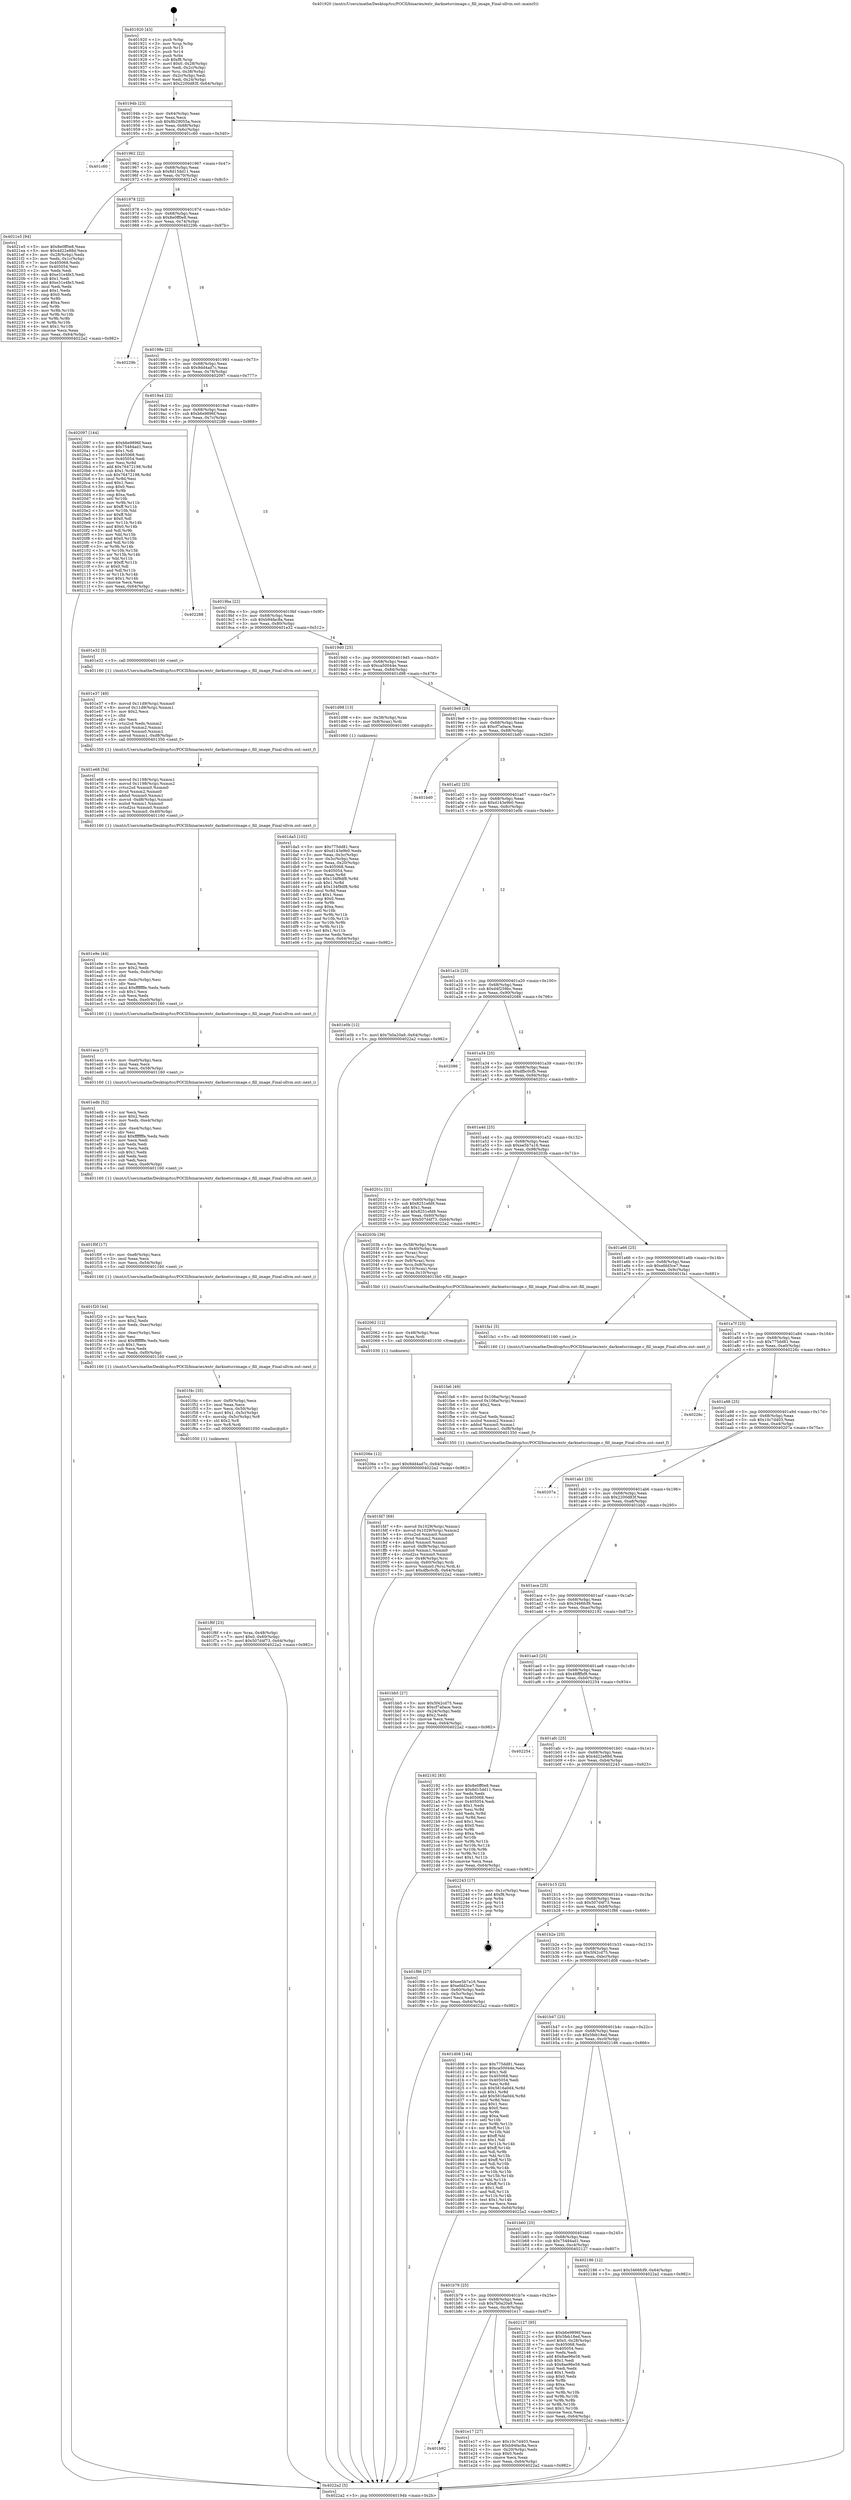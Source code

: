 digraph "0x401920" {
  label = "0x401920 (/mnt/c/Users/mathe/Desktop/tcc/POCII/binaries/extr_darknetsrcimage.c_fill_image_Final-ollvm.out::main(0))"
  labelloc = "t"
  node[shape=record]

  Entry [label="",width=0.3,height=0.3,shape=circle,fillcolor=black,style=filled]
  "0x40194b" [label="{
     0x40194b [23]\l
     | [instrs]\l
     &nbsp;&nbsp;0x40194b \<+3\>: mov -0x64(%rbp),%eax\l
     &nbsp;&nbsp;0x40194e \<+2\>: mov %eax,%ecx\l
     &nbsp;&nbsp;0x401950 \<+6\>: sub $0x8b29055a,%ecx\l
     &nbsp;&nbsp;0x401956 \<+3\>: mov %eax,-0x68(%rbp)\l
     &nbsp;&nbsp;0x401959 \<+3\>: mov %ecx,-0x6c(%rbp)\l
     &nbsp;&nbsp;0x40195c \<+6\>: je 0000000000401c60 \<main+0x340\>\l
  }"]
  "0x401c60" [label="{
     0x401c60\l
  }", style=dashed]
  "0x401962" [label="{
     0x401962 [22]\l
     | [instrs]\l
     &nbsp;&nbsp;0x401962 \<+5\>: jmp 0000000000401967 \<main+0x47\>\l
     &nbsp;&nbsp;0x401967 \<+3\>: mov -0x68(%rbp),%eax\l
     &nbsp;&nbsp;0x40196a \<+5\>: sub $0x8d15dd11,%eax\l
     &nbsp;&nbsp;0x40196f \<+3\>: mov %eax,-0x70(%rbp)\l
     &nbsp;&nbsp;0x401972 \<+6\>: je 00000000004021e5 \<main+0x8c5\>\l
  }"]
  Exit [label="",width=0.3,height=0.3,shape=circle,fillcolor=black,style=filled,peripheries=2]
  "0x4021e5" [label="{
     0x4021e5 [94]\l
     | [instrs]\l
     &nbsp;&nbsp;0x4021e5 \<+5\>: mov $0x8e0ff0e8,%eax\l
     &nbsp;&nbsp;0x4021ea \<+5\>: mov $0x4d22e88d,%ecx\l
     &nbsp;&nbsp;0x4021ef \<+3\>: mov -0x28(%rbp),%edx\l
     &nbsp;&nbsp;0x4021f2 \<+3\>: mov %edx,-0x1c(%rbp)\l
     &nbsp;&nbsp;0x4021f5 \<+7\>: mov 0x405068,%edx\l
     &nbsp;&nbsp;0x4021fc \<+7\>: mov 0x405054,%esi\l
     &nbsp;&nbsp;0x402203 \<+2\>: mov %edx,%edi\l
     &nbsp;&nbsp;0x402205 \<+6\>: sub $0xe31e4fe3,%edi\l
     &nbsp;&nbsp;0x40220b \<+3\>: sub $0x1,%edi\l
     &nbsp;&nbsp;0x40220e \<+6\>: add $0xe31e4fe3,%edi\l
     &nbsp;&nbsp;0x402214 \<+3\>: imul %edi,%edx\l
     &nbsp;&nbsp;0x402217 \<+3\>: and $0x1,%edx\l
     &nbsp;&nbsp;0x40221a \<+3\>: cmp $0x0,%edx\l
     &nbsp;&nbsp;0x40221d \<+4\>: sete %r8b\l
     &nbsp;&nbsp;0x402221 \<+3\>: cmp $0xa,%esi\l
     &nbsp;&nbsp;0x402224 \<+4\>: setl %r9b\l
     &nbsp;&nbsp;0x402228 \<+3\>: mov %r8b,%r10b\l
     &nbsp;&nbsp;0x40222b \<+3\>: and %r9b,%r10b\l
     &nbsp;&nbsp;0x40222e \<+3\>: xor %r9b,%r8b\l
     &nbsp;&nbsp;0x402231 \<+3\>: or %r8b,%r10b\l
     &nbsp;&nbsp;0x402234 \<+4\>: test $0x1,%r10b\l
     &nbsp;&nbsp;0x402238 \<+3\>: cmovne %ecx,%eax\l
     &nbsp;&nbsp;0x40223b \<+3\>: mov %eax,-0x64(%rbp)\l
     &nbsp;&nbsp;0x40223e \<+5\>: jmp 00000000004022a2 \<main+0x982\>\l
  }"]
  "0x401978" [label="{
     0x401978 [22]\l
     | [instrs]\l
     &nbsp;&nbsp;0x401978 \<+5\>: jmp 000000000040197d \<main+0x5d\>\l
     &nbsp;&nbsp;0x40197d \<+3\>: mov -0x68(%rbp),%eax\l
     &nbsp;&nbsp;0x401980 \<+5\>: sub $0x8e0ff0e8,%eax\l
     &nbsp;&nbsp;0x401985 \<+3\>: mov %eax,-0x74(%rbp)\l
     &nbsp;&nbsp;0x401988 \<+6\>: je 000000000040229b \<main+0x97b\>\l
  }"]
  "0x40206e" [label="{
     0x40206e [12]\l
     | [instrs]\l
     &nbsp;&nbsp;0x40206e \<+7\>: movl $0x9dd4ad7c,-0x64(%rbp)\l
     &nbsp;&nbsp;0x402075 \<+5\>: jmp 00000000004022a2 \<main+0x982\>\l
  }"]
  "0x40229b" [label="{
     0x40229b\l
  }", style=dashed]
  "0x40198e" [label="{
     0x40198e [22]\l
     | [instrs]\l
     &nbsp;&nbsp;0x40198e \<+5\>: jmp 0000000000401993 \<main+0x73\>\l
     &nbsp;&nbsp;0x401993 \<+3\>: mov -0x68(%rbp),%eax\l
     &nbsp;&nbsp;0x401996 \<+5\>: sub $0x9dd4ad7c,%eax\l
     &nbsp;&nbsp;0x40199b \<+3\>: mov %eax,-0x78(%rbp)\l
     &nbsp;&nbsp;0x40199e \<+6\>: je 0000000000402097 \<main+0x777\>\l
  }"]
  "0x402062" [label="{
     0x402062 [12]\l
     | [instrs]\l
     &nbsp;&nbsp;0x402062 \<+4\>: mov -0x48(%rbp),%rax\l
     &nbsp;&nbsp;0x402066 \<+3\>: mov %rax,%rdi\l
     &nbsp;&nbsp;0x402069 \<+5\>: call 0000000000401030 \<free@plt\>\l
     | [calls]\l
     &nbsp;&nbsp;0x401030 \{1\} (unknown)\l
  }"]
  "0x402097" [label="{
     0x402097 [144]\l
     | [instrs]\l
     &nbsp;&nbsp;0x402097 \<+5\>: mov $0xb6e9896f,%eax\l
     &nbsp;&nbsp;0x40209c \<+5\>: mov $0x75484ad1,%ecx\l
     &nbsp;&nbsp;0x4020a1 \<+2\>: mov $0x1,%dl\l
     &nbsp;&nbsp;0x4020a3 \<+7\>: mov 0x405068,%esi\l
     &nbsp;&nbsp;0x4020aa \<+7\>: mov 0x405054,%edi\l
     &nbsp;&nbsp;0x4020b1 \<+3\>: mov %esi,%r8d\l
     &nbsp;&nbsp;0x4020b4 \<+7\>: add $0x76472198,%r8d\l
     &nbsp;&nbsp;0x4020bb \<+4\>: sub $0x1,%r8d\l
     &nbsp;&nbsp;0x4020bf \<+7\>: sub $0x76472198,%r8d\l
     &nbsp;&nbsp;0x4020c6 \<+4\>: imul %r8d,%esi\l
     &nbsp;&nbsp;0x4020ca \<+3\>: and $0x1,%esi\l
     &nbsp;&nbsp;0x4020cd \<+3\>: cmp $0x0,%esi\l
     &nbsp;&nbsp;0x4020d0 \<+4\>: sete %r9b\l
     &nbsp;&nbsp;0x4020d4 \<+3\>: cmp $0xa,%edi\l
     &nbsp;&nbsp;0x4020d7 \<+4\>: setl %r10b\l
     &nbsp;&nbsp;0x4020db \<+3\>: mov %r9b,%r11b\l
     &nbsp;&nbsp;0x4020de \<+4\>: xor $0xff,%r11b\l
     &nbsp;&nbsp;0x4020e2 \<+3\>: mov %r10b,%bl\l
     &nbsp;&nbsp;0x4020e5 \<+3\>: xor $0xff,%bl\l
     &nbsp;&nbsp;0x4020e8 \<+3\>: xor $0x0,%dl\l
     &nbsp;&nbsp;0x4020eb \<+3\>: mov %r11b,%r14b\l
     &nbsp;&nbsp;0x4020ee \<+4\>: and $0x0,%r14b\l
     &nbsp;&nbsp;0x4020f2 \<+3\>: and %dl,%r9b\l
     &nbsp;&nbsp;0x4020f5 \<+3\>: mov %bl,%r15b\l
     &nbsp;&nbsp;0x4020f8 \<+4\>: and $0x0,%r15b\l
     &nbsp;&nbsp;0x4020fc \<+3\>: and %dl,%r10b\l
     &nbsp;&nbsp;0x4020ff \<+3\>: or %r9b,%r14b\l
     &nbsp;&nbsp;0x402102 \<+3\>: or %r10b,%r15b\l
     &nbsp;&nbsp;0x402105 \<+3\>: xor %r15b,%r14b\l
     &nbsp;&nbsp;0x402108 \<+3\>: or %bl,%r11b\l
     &nbsp;&nbsp;0x40210b \<+4\>: xor $0xff,%r11b\l
     &nbsp;&nbsp;0x40210f \<+3\>: or $0x0,%dl\l
     &nbsp;&nbsp;0x402112 \<+3\>: and %dl,%r11b\l
     &nbsp;&nbsp;0x402115 \<+3\>: or %r11b,%r14b\l
     &nbsp;&nbsp;0x402118 \<+4\>: test $0x1,%r14b\l
     &nbsp;&nbsp;0x40211c \<+3\>: cmovne %ecx,%eax\l
     &nbsp;&nbsp;0x40211f \<+3\>: mov %eax,-0x64(%rbp)\l
     &nbsp;&nbsp;0x402122 \<+5\>: jmp 00000000004022a2 \<main+0x982\>\l
  }"]
  "0x4019a4" [label="{
     0x4019a4 [22]\l
     | [instrs]\l
     &nbsp;&nbsp;0x4019a4 \<+5\>: jmp 00000000004019a9 \<main+0x89\>\l
     &nbsp;&nbsp;0x4019a9 \<+3\>: mov -0x68(%rbp),%eax\l
     &nbsp;&nbsp;0x4019ac \<+5\>: sub $0xb6e9896f,%eax\l
     &nbsp;&nbsp;0x4019b1 \<+3\>: mov %eax,-0x7c(%rbp)\l
     &nbsp;&nbsp;0x4019b4 \<+6\>: je 0000000000402288 \<main+0x968\>\l
  }"]
  "0x401fd7" [label="{
     0x401fd7 [69]\l
     | [instrs]\l
     &nbsp;&nbsp;0x401fd7 \<+8\>: movsd 0x1029(%rip),%xmm1\l
     &nbsp;&nbsp;0x401fdf \<+8\>: movsd 0x1029(%rip),%xmm2\l
     &nbsp;&nbsp;0x401fe7 \<+4\>: cvtss2sd %xmm0,%xmm0\l
     &nbsp;&nbsp;0x401feb \<+4\>: divsd %xmm2,%xmm0\l
     &nbsp;&nbsp;0x401fef \<+4\>: addsd %xmm0,%xmm1\l
     &nbsp;&nbsp;0x401ff3 \<+8\>: movsd -0xf8(%rbp),%xmm0\l
     &nbsp;&nbsp;0x401ffb \<+4\>: mulsd %xmm1,%xmm0\l
     &nbsp;&nbsp;0x401fff \<+4\>: cvtsd2ss %xmm0,%xmm0\l
     &nbsp;&nbsp;0x402003 \<+4\>: mov -0x48(%rbp),%rsi\l
     &nbsp;&nbsp;0x402007 \<+4\>: movslq -0x60(%rbp),%rdi\l
     &nbsp;&nbsp;0x40200b \<+5\>: movss %xmm0,(%rsi,%rdi,4)\l
     &nbsp;&nbsp;0x402010 \<+7\>: movl $0xdfbc0cfb,-0x64(%rbp)\l
     &nbsp;&nbsp;0x402017 \<+5\>: jmp 00000000004022a2 \<main+0x982\>\l
  }"]
  "0x402288" [label="{
     0x402288\l
  }", style=dashed]
  "0x4019ba" [label="{
     0x4019ba [22]\l
     | [instrs]\l
     &nbsp;&nbsp;0x4019ba \<+5\>: jmp 00000000004019bf \<main+0x9f\>\l
     &nbsp;&nbsp;0x4019bf \<+3\>: mov -0x68(%rbp),%eax\l
     &nbsp;&nbsp;0x4019c2 \<+5\>: sub $0xb94fac8a,%eax\l
     &nbsp;&nbsp;0x4019c7 \<+3\>: mov %eax,-0x80(%rbp)\l
     &nbsp;&nbsp;0x4019ca \<+6\>: je 0000000000401e32 \<main+0x512\>\l
  }"]
  "0x401fa6" [label="{
     0x401fa6 [49]\l
     | [instrs]\l
     &nbsp;&nbsp;0x401fa6 \<+8\>: movsd 0x106a(%rip),%xmm0\l
     &nbsp;&nbsp;0x401fae \<+8\>: movsd 0x106a(%rip),%xmm1\l
     &nbsp;&nbsp;0x401fb6 \<+5\>: mov $0x2,%ecx\l
     &nbsp;&nbsp;0x401fbb \<+1\>: cltd\l
     &nbsp;&nbsp;0x401fbc \<+2\>: idiv %ecx\l
     &nbsp;&nbsp;0x401fbe \<+4\>: cvtsi2sd %edx,%xmm2\l
     &nbsp;&nbsp;0x401fc2 \<+4\>: mulsd %xmm2,%xmm1\l
     &nbsp;&nbsp;0x401fc6 \<+4\>: addsd %xmm0,%xmm1\l
     &nbsp;&nbsp;0x401fca \<+8\>: movsd %xmm1,-0xf8(%rbp)\l
     &nbsp;&nbsp;0x401fd2 \<+5\>: call 0000000000401350 \<next_f\>\l
     | [calls]\l
     &nbsp;&nbsp;0x401350 \{1\} (/mnt/c/Users/mathe/Desktop/tcc/POCII/binaries/extr_darknetsrcimage.c_fill_image_Final-ollvm.out::next_f)\l
  }"]
  "0x401e32" [label="{
     0x401e32 [5]\l
     | [instrs]\l
     &nbsp;&nbsp;0x401e32 \<+5\>: call 0000000000401160 \<next_i\>\l
     | [calls]\l
     &nbsp;&nbsp;0x401160 \{1\} (/mnt/c/Users/mathe/Desktop/tcc/POCII/binaries/extr_darknetsrcimage.c_fill_image_Final-ollvm.out::next_i)\l
  }"]
  "0x4019d0" [label="{
     0x4019d0 [25]\l
     | [instrs]\l
     &nbsp;&nbsp;0x4019d0 \<+5\>: jmp 00000000004019d5 \<main+0xb5\>\l
     &nbsp;&nbsp;0x4019d5 \<+3\>: mov -0x68(%rbp),%eax\l
     &nbsp;&nbsp;0x4019d8 \<+5\>: sub $0xca50044e,%eax\l
     &nbsp;&nbsp;0x4019dd \<+6\>: mov %eax,-0x84(%rbp)\l
     &nbsp;&nbsp;0x4019e3 \<+6\>: je 0000000000401d98 \<main+0x478\>\l
  }"]
  "0x401f6f" [label="{
     0x401f6f [23]\l
     | [instrs]\l
     &nbsp;&nbsp;0x401f6f \<+4\>: mov %rax,-0x48(%rbp)\l
     &nbsp;&nbsp;0x401f73 \<+7\>: movl $0x0,-0x60(%rbp)\l
     &nbsp;&nbsp;0x401f7a \<+7\>: movl $0x507d4f73,-0x64(%rbp)\l
     &nbsp;&nbsp;0x401f81 \<+5\>: jmp 00000000004022a2 \<main+0x982\>\l
  }"]
  "0x401d98" [label="{
     0x401d98 [13]\l
     | [instrs]\l
     &nbsp;&nbsp;0x401d98 \<+4\>: mov -0x38(%rbp),%rax\l
     &nbsp;&nbsp;0x401d9c \<+4\>: mov 0x8(%rax),%rdi\l
     &nbsp;&nbsp;0x401da0 \<+5\>: call 0000000000401060 \<atoi@plt\>\l
     | [calls]\l
     &nbsp;&nbsp;0x401060 \{1\} (unknown)\l
  }"]
  "0x4019e9" [label="{
     0x4019e9 [25]\l
     | [instrs]\l
     &nbsp;&nbsp;0x4019e9 \<+5\>: jmp 00000000004019ee \<main+0xce\>\l
     &nbsp;&nbsp;0x4019ee \<+3\>: mov -0x68(%rbp),%eax\l
     &nbsp;&nbsp;0x4019f1 \<+5\>: sub $0xcf7a0ace,%eax\l
     &nbsp;&nbsp;0x4019f6 \<+6\>: mov %eax,-0x88(%rbp)\l
     &nbsp;&nbsp;0x4019fc \<+6\>: je 0000000000401bd0 \<main+0x2b0\>\l
  }"]
  "0x401f4c" [label="{
     0x401f4c [35]\l
     | [instrs]\l
     &nbsp;&nbsp;0x401f4c \<+6\>: mov -0xf0(%rbp),%ecx\l
     &nbsp;&nbsp;0x401f52 \<+3\>: imul %eax,%ecx\l
     &nbsp;&nbsp;0x401f55 \<+3\>: mov %ecx,-0x50(%rbp)\l
     &nbsp;&nbsp;0x401f58 \<+7\>: movl $0x1,-0x5c(%rbp)\l
     &nbsp;&nbsp;0x401f5f \<+4\>: movslq -0x5c(%rbp),%r8\l
     &nbsp;&nbsp;0x401f63 \<+4\>: shl $0x2,%r8\l
     &nbsp;&nbsp;0x401f67 \<+3\>: mov %r8,%rdi\l
     &nbsp;&nbsp;0x401f6a \<+5\>: call 0000000000401050 \<malloc@plt\>\l
     | [calls]\l
     &nbsp;&nbsp;0x401050 \{1\} (unknown)\l
  }"]
  "0x401bd0" [label="{
     0x401bd0\l
  }", style=dashed]
  "0x401a02" [label="{
     0x401a02 [25]\l
     | [instrs]\l
     &nbsp;&nbsp;0x401a02 \<+5\>: jmp 0000000000401a07 \<main+0xe7\>\l
     &nbsp;&nbsp;0x401a07 \<+3\>: mov -0x68(%rbp),%eax\l
     &nbsp;&nbsp;0x401a0a \<+5\>: sub $0xd143e9b0,%eax\l
     &nbsp;&nbsp;0x401a0f \<+6\>: mov %eax,-0x8c(%rbp)\l
     &nbsp;&nbsp;0x401a15 \<+6\>: je 0000000000401e0b \<main+0x4eb\>\l
  }"]
  "0x401f20" [label="{
     0x401f20 [44]\l
     | [instrs]\l
     &nbsp;&nbsp;0x401f20 \<+2\>: xor %ecx,%ecx\l
     &nbsp;&nbsp;0x401f22 \<+5\>: mov $0x2,%edx\l
     &nbsp;&nbsp;0x401f27 \<+6\>: mov %edx,-0xec(%rbp)\l
     &nbsp;&nbsp;0x401f2d \<+1\>: cltd\l
     &nbsp;&nbsp;0x401f2e \<+6\>: mov -0xec(%rbp),%esi\l
     &nbsp;&nbsp;0x401f34 \<+2\>: idiv %esi\l
     &nbsp;&nbsp;0x401f36 \<+6\>: imul $0xfffffffe,%edx,%edx\l
     &nbsp;&nbsp;0x401f3c \<+3\>: sub $0x1,%ecx\l
     &nbsp;&nbsp;0x401f3f \<+2\>: sub %ecx,%edx\l
     &nbsp;&nbsp;0x401f41 \<+6\>: mov %edx,-0xf0(%rbp)\l
     &nbsp;&nbsp;0x401f47 \<+5\>: call 0000000000401160 \<next_i\>\l
     | [calls]\l
     &nbsp;&nbsp;0x401160 \{1\} (/mnt/c/Users/mathe/Desktop/tcc/POCII/binaries/extr_darknetsrcimage.c_fill_image_Final-ollvm.out::next_i)\l
  }"]
  "0x401e0b" [label="{
     0x401e0b [12]\l
     | [instrs]\l
     &nbsp;&nbsp;0x401e0b \<+7\>: movl $0x7b0a20a9,-0x64(%rbp)\l
     &nbsp;&nbsp;0x401e12 \<+5\>: jmp 00000000004022a2 \<main+0x982\>\l
  }"]
  "0x401a1b" [label="{
     0x401a1b [25]\l
     | [instrs]\l
     &nbsp;&nbsp;0x401a1b \<+5\>: jmp 0000000000401a20 \<main+0x100\>\l
     &nbsp;&nbsp;0x401a20 \<+3\>: mov -0x68(%rbp),%eax\l
     &nbsp;&nbsp;0x401a23 \<+5\>: sub $0xd4f259bc,%eax\l
     &nbsp;&nbsp;0x401a28 \<+6\>: mov %eax,-0x90(%rbp)\l
     &nbsp;&nbsp;0x401a2e \<+6\>: je 0000000000402086 \<main+0x766\>\l
  }"]
  "0x401f0f" [label="{
     0x401f0f [17]\l
     | [instrs]\l
     &nbsp;&nbsp;0x401f0f \<+6\>: mov -0xe8(%rbp),%ecx\l
     &nbsp;&nbsp;0x401f15 \<+3\>: imul %eax,%ecx\l
     &nbsp;&nbsp;0x401f18 \<+3\>: mov %ecx,-0x54(%rbp)\l
     &nbsp;&nbsp;0x401f1b \<+5\>: call 0000000000401160 \<next_i\>\l
     | [calls]\l
     &nbsp;&nbsp;0x401160 \{1\} (/mnt/c/Users/mathe/Desktop/tcc/POCII/binaries/extr_darknetsrcimage.c_fill_image_Final-ollvm.out::next_i)\l
  }"]
  "0x402086" [label="{
     0x402086\l
  }", style=dashed]
  "0x401a34" [label="{
     0x401a34 [25]\l
     | [instrs]\l
     &nbsp;&nbsp;0x401a34 \<+5\>: jmp 0000000000401a39 \<main+0x119\>\l
     &nbsp;&nbsp;0x401a39 \<+3\>: mov -0x68(%rbp),%eax\l
     &nbsp;&nbsp;0x401a3c \<+5\>: sub $0xdfbc0cfb,%eax\l
     &nbsp;&nbsp;0x401a41 \<+6\>: mov %eax,-0x94(%rbp)\l
     &nbsp;&nbsp;0x401a47 \<+6\>: je 000000000040201c \<main+0x6fc\>\l
  }"]
  "0x401edb" [label="{
     0x401edb [52]\l
     | [instrs]\l
     &nbsp;&nbsp;0x401edb \<+2\>: xor %ecx,%ecx\l
     &nbsp;&nbsp;0x401edd \<+5\>: mov $0x2,%edx\l
     &nbsp;&nbsp;0x401ee2 \<+6\>: mov %edx,-0xe4(%rbp)\l
     &nbsp;&nbsp;0x401ee8 \<+1\>: cltd\l
     &nbsp;&nbsp;0x401ee9 \<+6\>: mov -0xe4(%rbp),%esi\l
     &nbsp;&nbsp;0x401eef \<+2\>: idiv %esi\l
     &nbsp;&nbsp;0x401ef1 \<+6\>: imul $0xfffffffe,%edx,%edx\l
     &nbsp;&nbsp;0x401ef7 \<+2\>: mov %ecx,%edi\l
     &nbsp;&nbsp;0x401ef9 \<+2\>: sub %edx,%edi\l
     &nbsp;&nbsp;0x401efb \<+2\>: mov %ecx,%edx\l
     &nbsp;&nbsp;0x401efd \<+3\>: sub $0x1,%edx\l
     &nbsp;&nbsp;0x401f00 \<+2\>: add %edx,%edi\l
     &nbsp;&nbsp;0x401f02 \<+2\>: sub %edi,%ecx\l
     &nbsp;&nbsp;0x401f04 \<+6\>: mov %ecx,-0xe8(%rbp)\l
     &nbsp;&nbsp;0x401f0a \<+5\>: call 0000000000401160 \<next_i\>\l
     | [calls]\l
     &nbsp;&nbsp;0x401160 \{1\} (/mnt/c/Users/mathe/Desktop/tcc/POCII/binaries/extr_darknetsrcimage.c_fill_image_Final-ollvm.out::next_i)\l
  }"]
  "0x40201c" [label="{
     0x40201c [31]\l
     | [instrs]\l
     &nbsp;&nbsp;0x40201c \<+3\>: mov -0x60(%rbp),%eax\l
     &nbsp;&nbsp;0x40201f \<+5\>: sub $0x8251efd9,%eax\l
     &nbsp;&nbsp;0x402024 \<+3\>: add $0x1,%eax\l
     &nbsp;&nbsp;0x402027 \<+5\>: add $0x8251efd9,%eax\l
     &nbsp;&nbsp;0x40202c \<+3\>: mov %eax,-0x60(%rbp)\l
     &nbsp;&nbsp;0x40202f \<+7\>: movl $0x507d4f73,-0x64(%rbp)\l
     &nbsp;&nbsp;0x402036 \<+5\>: jmp 00000000004022a2 \<main+0x982\>\l
  }"]
  "0x401a4d" [label="{
     0x401a4d [25]\l
     | [instrs]\l
     &nbsp;&nbsp;0x401a4d \<+5\>: jmp 0000000000401a52 \<main+0x132\>\l
     &nbsp;&nbsp;0x401a52 \<+3\>: mov -0x68(%rbp),%eax\l
     &nbsp;&nbsp;0x401a55 \<+5\>: sub $0xee5b7a16,%eax\l
     &nbsp;&nbsp;0x401a5a \<+6\>: mov %eax,-0x98(%rbp)\l
     &nbsp;&nbsp;0x401a60 \<+6\>: je 000000000040203b \<main+0x71b\>\l
  }"]
  "0x401eca" [label="{
     0x401eca [17]\l
     | [instrs]\l
     &nbsp;&nbsp;0x401eca \<+6\>: mov -0xe0(%rbp),%ecx\l
     &nbsp;&nbsp;0x401ed0 \<+3\>: imul %eax,%ecx\l
     &nbsp;&nbsp;0x401ed3 \<+3\>: mov %ecx,-0x58(%rbp)\l
     &nbsp;&nbsp;0x401ed6 \<+5\>: call 0000000000401160 \<next_i\>\l
     | [calls]\l
     &nbsp;&nbsp;0x401160 \{1\} (/mnt/c/Users/mathe/Desktop/tcc/POCII/binaries/extr_darknetsrcimage.c_fill_image_Final-ollvm.out::next_i)\l
  }"]
  "0x40203b" [label="{
     0x40203b [39]\l
     | [instrs]\l
     &nbsp;&nbsp;0x40203b \<+4\>: lea -0x58(%rbp),%rax\l
     &nbsp;&nbsp;0x40203f \<+5\>: movss -0x40(%rbp),%xmm0\l
     &nbsp;&nbsp;0x402044 \<+3\>: mov (%rax),%rcx\l
     &nbsp;&nbsp;0x402047 \<+4\>: mov %rcx,(%rsp)\l
     &nbsp;&nbsp;0x40204b \<+4\>: mov 0x8(%rax),%rcx\l
     &nbsp;&nbsp;0x40204f \<+5\>: mov %rcx,0x8(%rsp)\l
     &nbsp;&nbsp;0x402054 \<+4\>: mov 0x10(%rax),%rax\l
     &nbsp;&nbsp;0x402058 \<+5\>: mov %rax,0x10(%rsp)\l
     &nbsp;&nbsp;0x40205d \<+5\>: call 00000000004015b0 \<fill_image\>\l
     | [calls]\l
     &nbsp;&nbsp;0x4015b0 \{1\} (/mnt/c/Users/mathe/Desktop/tcc/POCII/binaries/extr_darknetsrcimage.c_fill_image_Final-ollvm.out::fill_image)\l
  }"]
  "0x401a66" [label="{
     0x401a66 [25]\l
     | [instrs]\l
     &nbsp;&nbsp;0x401a66 \<+5\>: jmp 0000000000401a6b \<main+0x14b\>\l
     &nbsp;&nbsp;0x401a6b \<+3\>: mov -0x68(%rbp),%eax\l
     &nbsp;&nbsp;0x401a6e \<+5\>: sub $0xefdd3ce7,%eax\l
     &nbsp;&nbsp;0x401a73 \<+6\>: mov %eax,-0x9c(%rbp)\l
     &nbsp;&nbsp;0x401a79 \<+6\>: je 0000000000401fa1 \<main+0x681\>\l
  }"]
  "0x401e9e" [label="{
     0x401e9e [44]\l
     | [instrs]\l
     &nbsp;&nbsp;0x401e9e \<+2\>: xor %ecx,%ecx\l
     &nbsp;&nbsp;0x401ea0 \<+5\>: mov $0x2,%edx\l
     &nbsp;&nbsp;0x401ea5 \<+6\>: mov %edx,-0xdc(%rbp)\l
     &nbsp;&nbsp;0x401eab \<+1\>: cltd\l
     &nbsp;&nbsp;0x401eac \<+6\>: mov -0xdc(%rbp),%esi\l
     &nbsp;&nbsp;0x401eb2 \<+2\>: idiv %esi\l
     &nbsp;&nbsp;0x401eb4 \<+6\>: imul $0xfffffffe,%edx,%edx\l
     &nbsp;&nbsp;0x401eba \<+3\>: sub $0x1,%ecx\l
     &nbsp;&nbsp;0x401ebd \<+2\>: sub %ecx,%edx\l
     &nbsp;&nbsp;0x401ebf \<+6\>: mov %edx,-0xe0(%rbp)\l
     &nbsp;&nbsp;0x401ec5 \<+5\>: call 0000000000401160 \<next_i\>\l
     | [calls]\l
     &nbsp;&nbsp;0x401160 \{1\} (/mnt/c/Users/mathe/Desktop/tcc/POCII/binaries/extr_darknetsrcimage.c_fill_image_Final-ollvm.out::next_i)\l
  }"]
  "0x401fa1" [label="{
     0x401fa1 [5]\l
     | [instrs]\l
     &nbsp;&nbsp;0x401fa1 \<+5\>: call 0000000000401160 \<next_i\>\l
     | [calls]\l
     &nbsp;&nbsp;0x401160 \{1\} (/mnt/c/Users/mathe/Desktop/tcc/POCII/binaries/extr_darknetsrcimage.c_fill_image_Final-ollvm.out::next_i)\l
  }"]
  "0x401a7f" [label="{
     0x401a7f [25]\l
     | [instrs]\l
     &nbsp;&nbsp;0x401a7f \<+5\>: jmp 0000000000401a84 \<main+0x164\>\l
     &nbsp;&nbsp;0x401a84 \<+3\>: mov -0x68(%rbp),%eax\l
     &nbsp;&nbsp;0x401a87 \<+5\>: sub $0x775dd81,%eax\l
     &nbsp;&nbsp;0x401a8c \<+6\>: mov %eax,-0xa0(%rbp)\l
     &nbsp;&nbsp;0x401a92 \<+6\>: je 000000000040226c \<main+0x94c\>\l
  }"]
  "0x401e68" [label="{
     0x401e68 [54]\l
     | [instrs]\l
     &nbsp;&nbsp;0x401e68 \<+8\>: movsd 0x1198(%rip),%xmm1\l
     &nbsp;&nbsp;0x401e70 \<+8\>: movsd 0x1198(%rip),%xmm2\l
     &nbsp;&nbsp;0x401e78 \<+4\>: cvtss2sd %xmm0,%xmm0\l
     &nbsp;&nbsp;0x401e7c \<+4\>: divsd %xmm2,%xmm0\l
     &nbsp;&nbsp;0x401e80 \<+4\>: addsd %xmm0,%xmm1\l
     &nbsp;&nbsp;0x401e84 \<+8\>: movsd -0xd8(%rbp),%xmm0\l
     &nbsp;&nbsp;0x401e8c \<+4\>: mulsd %xmm1,%xmm0\l
     &nbsp;&nbsp;0x401e90 \<+4\>: cvtsd2ss %xmm0,%xmm0\l
     &nbsp;&nbsp;0x401e94 \<+5\>: movss %xmm0,-0x40(%rbp)\l
     &nbsp;&nbsp;0x401e99 \<+5\>: call 0000000000401160 \<next_i\>\l
     | [calls]\l
     &nbsp;&nbsp;0x401160 \{1\} (/mnt/c/Users/mathe/Desktop/tcc/POCII/binaries/extr_darknetsrcimage.c_fill_image_Final-ollvm.out::next_i)\l
  }"]
  "0x40226c" [label="{
     0x40226c\l
  }", style=dashed]
  "0x401a98" [label="{
     0x401a98 [25]\l
     | [instrs]\l
     &nbsp;&nbsp;0x401a98 \<+5\>: jmp 0000000000401a9d \<main+0x17d\>\l
     &nbsp;&nbsp;0x401a9d \<+3\>: mov -0x68(%rbp),%eax\l
     &nbsp;&nbsp;0x401aa0 \<+5\>: sub $0x10c7d403,%eax\l
     &nbsp;&nbsp;0x401aa5 \<+6\>: mov %eax,-0xa4(%rbp)\l
     &nbsp;&nbsp;0x401aab \<+6\>: je 000000000040207a \<main+0x75a\>\l
  }"]
  "0x401e37" [label="{
     0x401e37 [49]\l
     | [instrs]\l
     &nbsp;&nbsp;0x401e37 \<+8\>: movsd 0x11d9(%rip),%xmm0\l
     &nbsp;&nbsp;0x401e3f \<+8\>: movsd 0x11d9(%rip),%xmm1\l
     &nbsp;&nbsp;0x401e47 \<+5\>: mov $0x2,%ecx\l
     &nbsp;&nbsp;0x401e4c \<+1\>: cltd\l
     &nbsp;&nbsp;0x401e4d \<+2\>: idiv %ecx\l
     &nbsp;&nbsp;0x401e4f \<+4\>: cvtsi2sd %edx,%xmm2\l
     &nbsp;&nbsp;0x401e53 \<+4\>: mulsd %xmm2,%xmm1\l
     &nbsp;&nbsp;0x401e57 \<+4\>: addsd %xmm0,%xmm1\l
     &nbsp;&nbsp;0x401e5b \<+8\>: movsd %xmm1,-0xd8(%rbp)\l
     &nbsp;&nbsp;0x401e63 \<+5\>: call 0000000000401350 \<next_f\>\l
     | [calls]\l
     &nbsp;&nbsp;0x401350 \{1\} (/mnt/c/Users/mathe/Desktop/tcc/POCII/binaries/extr_darknetsrcimage.c_fill_image_Final-ollvm.out::next_f)\l
  }"]
  "0x40207a" [label="{
     0x40207a\l
  }", style=dashed]
  "0x401ab1" [label="{
     0x401ab1 [25]\l
     | [instrs]\l
     &nbsp;&nbsp;0x401ab1 \<+5\>: jmp 0000000000401ab6 \<main+0x196\>\l
     &nbsp;&nbsp;0x401ab6 \<+3\>: mov -0x68(%rbp),%eax\l
     &nbsp;&nbsp;0x401ab9 \<+5\>: sub $0x2200d83f,%eax\l
     &nbsp;&nbsp;0x401abe \<+6\>: mov %eax,-0xa8(%rbp)\l
     &nbsp;&nbsp;0x401ac4 \<+6\>: je 0000000000401bb5 \<main+0x295\>\l
  }"]
  "0x401b92" [label="{
     0x401b92\l
  }", style=dashed]
  "0x401bb5" [label="{
     0x401bb5 [27]\l
     | [instrs]\l
     &nbsp;&nbsp;0x401bb5 \<+5\>: mov $0x5f42cd75,%eax\l
     &nbsp;&nbsp;0x401bba \<+5\>: mov $0xcf7a0ace,%ecx\l
     &nbsp;&nbsp;0x401bbf \<+3\>: mov -0x24(%rbp),%edx\l
     &nbsp;&nbsp;0x401bc2 \<+3\>: cmp $0x2,%edx\l
     &nbsp;&nbsp;0x401bc5 \<+3\>: cmovne %ecx,%eax\l
     &nbsp;&nbsp;0x401bc8 \<+3\>: mov %eax,-0x64(%rbp)\l
     &nbsp;&nbsp;0x401bcb \<+5\>: jmp 00000000004022a2 \<main+0x982\>\l
  }"]
  "0x401aca" [label="{
     0x401aca [25]\l
     | [instrs]\l
     &nbsp;&nbsp;0x401aca \<+5\>: jmp 0000000000401acf \<main+0x1af\>\l
     &nbsp;&nbsp;0x401acf \<+3\>: mov -0x68(%rbp),%eax\l
     &nbsp;&nbsp;0x401ad2 \<+5\>: sub $0x3466fcf9,%eax\l
     &nbsp;&nbsp;0x401ad7 \<+6\>: mov %eax,-0xac(%rbp)\l
     &nbsp;&nbsp;0x401add \<+6\>: je 0000000000402192 \<main+0x872\>\l
  }"]
  "0x4022a2" [label="{
     0x4022a2 [5]\l
     | [instrs]\l
     &nbsp;&nbsp;0x4022a2 \<+5\>: jmp 000000000040194b \<main+0x2b\>\l
  }"]
  "0x401920" [label="{
     0x401920 [43]\l
     | [instrs]\l
     &nbsp;&nbsp;0x401920 \<+1\>: push %rbp\l
     &nbsp;&nbsp;0x401921 \<+3\>: mov %rsp,%rbp\l
     &nbsp;&nbsp;0x401924 \<+2\>: push %r15\l
     &nbsp;&nbsp;0x401926 \<+2\>: push %r14\l
     &nbsp;&nbsp;0x401928 \<+1\>: push %rbx\l
     &nbsp;&nbsp;0x401929 \<+7\>: sub $0xf8,%rsp\l
     &nbsp;&nbsp;0x401930 \<+7\>: movl $0x0,-0x28(%rbp)\l
     &nbsp;&nbsp;0x401937 \<+3\>: mov %edi,-0x2c(%rbp)\l
     &nbsp;&nbsp;0x40193a \<+4\>: mov %rsi,-0x38(%rbp)\l
     &nbsp;&nbsp;0x40193e \<+3\>: mov -0x2c(%rbp),%edi\l
     &nbsp;&nbsp;0x401941 \<+3\>: mov %edi,-0x24(%rbp)\l
     &nbsp;&nbsp;0x401944 \<+7\>: movl $0x2200d83f,-0x64(%rbp)\l
  }"]
  "0x401e17" [label="{
     0x401e17 [27]\l
     | [instrs]\l
     &nbsp;&nbsp;0x401e17 \<+5\>: mov $0x10c7d403,%eax\l
     &nbsp;&nbsp;0x401e1c \<+5\>: mov $0xb94fac8a,%ecx\l
     &nbsp;&nbsp;0x401e21 \<+3\>: mov -0x20(%rbp),%edx\l
     &nbsp;&nbsp;0x401e24 \<+3\>: cmp $0x0,%edx\l
     &nbsp;&nbsp;0x401e27 \<+3\>: cmove %ecx,%eax\l
     &nbsp;&nbsp;0x401e2a \<+3\>: mov %eax,-0x64(%rbp)\l
     &nbsp;&nbsp;0x401e2d \<+5\>: jmp 00000000004022a2 \<main+0x982\>\l
  }"]
  "0x402192" [label="{
     0x402192 [83]\l
     | [instrs]\l
     &nbsp;&nbsp;0x402192 \<+5\>: mov $0x8e0ff0e8,%eax\l
     &nbsp;&nbsp;0x402197 \<+5\>: mov $0x8d15dd11,%ecx\l
     &nbsp;&nbsp;0x40219c \<+2\>: xor %edx,%edx\l
     &nbsp;&nbsp;0x40219e \<+7\>: mov 0x405068,%esi\l
     &nbsp;&nbsp;0x4021a5 \<+7\>: mov 0x405054,%edi\l
     &nbsp;&nbsp;0x4021ac \<+3\>: sub $0x1,%edx\l
     &nbsp;&nbsp;0x4021af \<+3\>: mov %esi,%r8d\l
     &nbsp;&nbsp;0x4021b2 \<+3\>: add %edx,%r8d\l
     &nbsp;&nbsp;0x4021b5 \<+4\>: imul %r8d,%esi\l
     &nbsp;&nbsp;0x4021b9 \<+3\>: and $0x1,%esi\l
     &nbsp;&nbsp;0x4021bc \<+3\>: cmp $0x0,%esi\l
     &nbsp;&nbsp;0x4021bf \<+4\>: sete %r9b\l
     &nbsp;&nbsp;0x4021c3 \<+3\>: cmp $0xa,%edi\l
     &nbsp;&nbsp;0x4021c6 \<+4\>: setl %r10b\l
     &nbsp;&nbsp;0x4021ca \<+3\>: mov %r9b,%r11b\l
     &nbsp;&nbsp;0x4021cd \<+3\>: and %r10b,%r11b\l
     &nbsp;&nbsp;0x4021d0 \<+3\>: xor %r10b,%r9b\l
     &nbsp;&nbsp;0x4021d3 \<+3\>: or %r9b,%r11b\l
     &nbsp;&nbsp;0x4021d6 \<+4\>: test $0x1,%r11b\l
     &nbsp;&nbsp;0x4021da \<+3\>: cmovne %ecx,%eax\l
     &nbsp;&nbsp;0x4021dd \<+3\>: mov %eax,-0x64(%rbp)\l
     &nbsp;&nbsp;0x4021e0 \<+5\>: jmp 00000000004022a2 \<main+0x982\>\l
  }"]
  "0x401ae3" [label="{
     0x401ae3 [25]\l
     | [instrs]\l
     &nbsp;&nbsp;0x401ae3 \<+5\>: jmp 0000000000401ae8 \<main+0x1c8\>\l
     &nbsp;&nbsp;0x401ae8 \<+3\>: mov -0x68(%rbp),%eax\l
     &nbsp;&nbsp;0x401aeb \<+5\>: sub $0x48fffbf8,%eax\l
     &nbsp;&nbsp;0x401af0 \<+6\>: mov %eax,-0xb0(%rbp)\l
     &nbsp;&nbsp;0x401af6 \<+6\>: je 0000000000402254 \<main+0x934\>\l
  }"]
  "0x401b79" [label="{
     0x401b79 [25]\l
     | [instrs]\l
     &nbsp;&nbsp;0x401b79 \<+5\>: jmp 0000000000401b7e \<main+0x25e\>\l
     &nbsp;&nbsp;0x401b7e \<+3\>: mov -0x68(%rbp),%eax\l
     &nbsp;&nbsp;0x401b81 \<+5\>: sub $0x7b0a20a9,%eax\l
     &nbsp;&nbsp;0x401b86 \<+6\>: mov %eax,-0xc8(%rbp)\l
     &nbsp;&nbsp;0x401b8c \<+6\>: je 0000000000401e17 \<main+0x4f7\>\l
  }"]
  "0x402254" [label="{
     0x402254\l
  }", style=dashed]
  "0x401afc" [label="{
     0x401afc [25]\l
     | [instrs]\l
     &nbsp;&nbsp;0x401afc \<+5\>: jmp 0000000000401b01 \<main+0x1e1\>\l
     &nbsp;&nbsp;0x401b01 \<+3\>: mov -0x68(%rbp),%eax\l
     &nbsp;&nbsp;0x401b04 \<+5\>: sub $0x4d22e88d,%eax\l
     &nbsp;&nbsp;0x401b09 \<+6\>: mov %eax,-0xb4(%rbp)\l
     &nbsp;&nbsp;0x401b0f \<+6\>: je 0000000000402243 \<main+0x923\>\l
  }"]
  "0x402127" [label="{
     0x402127 [95]\l
     | [instrs]\l
     &nbsp;&nbsp;0x402127 \<+5\>: mov $0xb6e9896f,%eax\l
     &nbsp;&nbsp;0x40212c \<+5\>: mov $0x5feb18ed,%ecx\l
     &nbsp;&nbsp;0x402131 \<+7\>: movl $0x0,-0x28(%rbp)\l
     &nbsp;&nbsp;0x402138 \<+7\>: mov 0x405068,%edx\l
     &nbsp;&nbsp;0x40213f \<+7\>: mov 0x405054,%esi\l
     &nbsp;&nbsp;0x402146 \<+2\>: mov %edx,%edi\l
     &nbsp;&nbsp;0x402148 \<+6\>: add $0x8ae96e58,%edi\l
     &nbsp;&nbsp;0x40214e \<+3\>: sub $0x1,%edi\l
     &nbsp;&nbsp;0x402151 \<+6\>: sub $0x8ae96e58,%edi\l
     &nbsp;&nbsp;0x402157 \<+3\>: imul %edi,%edx\l
     &nbsp;&nbsp;0x40215a \<+3\>: and $0x1,%edx\l
     &nbsp;&nbsp;0x40215d \<+3\>: cmp $0x0,%edx\l
     &nbsp;&nbsp;0x402160 \<+4\>: sete %r8b\l
     &nbsp;&nbsp;0x402164 \<+3\>: cmp $0xa,%esi\l
     &nbsp;&nbsp;0x402167 \<+4\>: setl %r9b\l
     &nbsp;&nbsp;0x40216b \<+3\>: mov %r8b,%r10b\l
     &nbsp;&nbsp;0x40216e \<+3\>: and %r9b,%r10b\l
     &nbsp;&nbsp;0x402171 \<+3\>: xor %r9b,%r8b\l
     &nbsp;&nbsp;0x402174 \<+3\>: or %r8b,%r10b\l
     &nbsp;&nbsp;0x402177 \<+4\>: test $0x1,%r10b\l
     &nbsp;&nbsp;0x40217b \<+3\>: cmovne %ecx,%eax\l
     &nbsp;&nbsp;0x40217e \<+3\>: mov %eax,-0x64(%rbp)\l
     &nbsp;&nbsp;0x402181 \<+5\>: jmp 00000000004022a2 \<main+0x982\>\l
  }"]
  "0x402243" [label="{
     0x402243 [17]\l
     | [instrs]\l
     &nbsp;&nbsp;0x402243 \<+3\>: mov -0x1c(%rbp),%eax\l
     &nbsp;&nbsp;0x402246 \<+7\>: add $0xf8,%rsp\l
     &nbsp;&nbsp;0x40224d \<+1\>: pop %rbx\l
     &nbsp;&nbsp;0x40224e \<+2\>: pop %r14\l
     &nbsp;&nbsp;0x402250 \<+2\>: pop %r15\l
     &nbsp;&nbsp;0x402252 \<+1\>: pop %rbp\l
     &nbsp;&nbsp;0x402253 \<+1\>: ret\l
  }"]
  "0x401b15" [label="{
     0x401b15 [25]\l
     | [instrs]\l
     &nbsp;&nbsp;0x401b15 \<+5\>: jmp 0000000000401b1a \<main+0x1fa\>\l
     &nbsp;&nbsp;0x401b1a \<+3\>: mov -0x68(%rbp),%eax\l
     &nbsp;&nbsp;0x401b1d \<+5\>: sub $0x507d4f73,%eax\l
     &nbsp;&nbsp;0x401b22 \<+6\>: mov %eax,-0xb8(%rbp)\l
     &nbsp;&nbsp;0x401b28 \<+6\>: je 0000000000401f86 \<main+0x666\>\l
  }"]
  "0x401b60" [label="{
     0x401b60 [25]\l
     | [instrs]\l
     &nbsp;&nbsp;0x401b60 \<+5\>: jmp 0000000000401b65 \<main+0x245\>\l
     &nbsp;&nbsp;0x401b65 \<+3\>: mov -0x68(%rbp),%eax\l
     &nbsp;&nbsp;0x401b68 \<+5\>: sub $0x75484ad1,%eax\l
     &nbsp;&nbsp;0x401b6d \<+6\>: mov %eax,-0xc4(%rbp)\l
     &nbsp;&nbsp;0x401b73 \<+6\>: je 0000000000402127 \<main+0x807\>\l
  }"]
  "0x401f86" [label="{
     0x401f86 [27]\l
     | [instrs]\l
     &nbsp;&nbsp;0x401f86 \<+5\>: mov $0xee5b7a16,%eax\l
     &nbsp;&nbsp;0x401f8b \<+5\>: mov $0xefdd3ce7,%ecx\l
     &nbsp;&nbsp;0x401f90 \<+3\>: mov -0x60(%rbp),%edx\l
     &nbsp;&nbsp;0x401f93 \<+3\>: cmp -0x5c(%rbp),%edx\l
     &nbsp;&nbsp;0x401f96 \<+3\>: cmovl %ecx,%eax\l
     &nbsp;&nbsp;0x401f99 \<+3\>: mov %eax,-0x64(%rbp)\l
     &nbsp;&nbsp;0x401f9c \<+5\>: jmp 00000000004022a2 \<main+0x982\>\l
  }"]
  "0x401b2e" [label="{
     0x401b2e [25]\l
     | [instrs]\l
     &nbsp;&nbsp;0x401b2e \<+5\>: jmp 0000000000401b33 \<main+0x213\>\l
     &nbsp;&nbsp;0x401b33 \<+3\>: mov -0x68(%rbp),%eax\l
     &nbsp;&nbsp;0x401b36 \<+5\>: sub $0x5f42cd75,%eax\l
     &nbsp;&nbsp;0x401b3b \<+6\>: mov %eax,-0xbc(%rbp)\l
     &nbsp;&nbsp;0x401b41 \<+6\>: je 0000000000401d08 \<main+0x3e8\>\l
  }"]
  "0x402186" [label="{
     0x402186 [12]\l
     | [instrs]\l
     &nbsp;&nbsp;0x402186 \<+7\>: movl $0x3466fcf9,-0x64(%rbp)\l
     &nbsp;&nbsp;0x40218d \<+5\>: jmp 00000000004022a2 \<main+0x982\>\l
  }"]
  "0x401d08" [label="{
     0x401d08 [144]\l
     | [instrs]\l
     &nbsp;&nbsp;0x401d08 \<+5\>: mov $0x775dd81,%eax\l
     &nbsp;&nbsp;0x401d0d \<+5\>: mov $0xca50044e,%ecx\l
     &nbsp;&nbsp;0x401d12 \<+2\>: mov $0x1,%dl\l
     &nbsp;&nbsp;0x401d14 \<+7\>: mov 0x405068,%esi\l
     &nbsp;&nbsp;0x401d1b \<+7\>: mov 0x405054,%edi\l
     &nbsp;&nbsp;0x401d22 \<+3\>: mov %esi,%r8d\l
     &nbsp;&nbsp;0x401d25 \<+7\>: sub $0x5816a0d4,%r8d\l
     &nbsp;&nbsp;0x401d2c \<+4\>: sub $0x1,%r8d\l
     &nbsp;&nbsp;0x401d30 \<+7\>: add $0x5816a0d4,%r8d\l
     &nbsp;&nbsp;0x401d37 \<+4\>: imul %r8d,%esi\l
     &nbsp;&nbsp;0x401d3b \<+3\>: and $0x1,%esi\l
     &nbsp;&nbsp;0x401d3e \<+3\>: cmp $0x0,%esi\l
     &nbsp;&nbsp;0x401d41 \<+4\>: sete %r9b\l
     &nbsp;&nbsp;0x401d45 \<+3\>: cmp $0xa,%edi\l
     &nbsp;&nbsp;0x401d48 \<+4\>: setl %r10b\l
     &nbsp;&nbsp;0x401d4c \<+3\>: mov %r9b,%r11b\l
     &nbsp;&nbsp;0x401d4f \<+4\>: xor $0xff,%r11b\l
     &nbsp;&nbsp;0x401d53 \<+3\>: mov %r10b,%bl\l
     &nbsp;&nbsp;0x401d56 \<+3\>: xor $0xff,%bl\l
     &nbsp;&nbsp;0x401d59 \<+3\>: xor $0x1,%dl\l
     &nbsp;&nbsp;0x401d5c \<+3\>: mov %r11b,%r14b\l
     &nbsp;&nbsp;0x401d5f \<+4\>: and $0xff,%r14b\l
     &nbsp;&nbsp;0x401d63 \<+3\>: and %dl,%r9b\l
     &nbsp;&nbsp;0x401d66 \<+3\>: mov %bl,%r15b\l
     &nbsp;&nbsp;0x401d69 \<+4\>: and $0xff,%r15b\l
     &nbsp;&nbsp;0x401d6d \<+3\>: and %dl,%r10b\l
     &nbsp;&nbsp;0x401d70 \<+3\>: or %r9b,%r14b\l
     &nbsp;&nbsp;0x401d73 \<+3\>: or %r10b,%r15b\l
     &nbsp;&nbsp;0x401d76 \<+3\>: xor %r15b,%r14b\l
     &nbsp;&nbsp;0x401d79 \<+3\>: or %bl,%r11b\l
     &nbsp;&nbsp;0x401d7c \<+4\>: xor $0xff,%r11b\l
     &nbsp;&nbsp;0x401d80 \<+3\>: or $0x1,%dl\l
     &nbsp;&nbsp;0x401d83 \<+3\>: and %dl,%r11b\l
     &nbsp;&nbsp;0x401d86 \<+3\>: or %r11b,%r14b\l
     &nbsp;&nbsp;0x401d89 \<+4\>: test $0x1,%r14b\l
     &nbsp;&nbsp;0x401d8d \<+3\>: cmovne %ecx,%eax\l
     &nbsp;&nbsp;0x401d90 \<+3\>: mov %eax,-0x64(%rbp)\l
     &nbsp;&nbsp;0x401d93 \<+5\>: jmp 00000000004022a2 \<main+0x982\>\l
  }"]
  "0x401b47" [label="{
     0x401b47 [25]\l
     | [instrs]\l
     &nbsp;&nbsp;0x401b47 \<+5\>: jmp 0000000000401b4c \<main+0x22c\>\l
     &nbsp;&nbsp;0x401b4c \<+3\>: mov -0x68(%rbp),%eax\l
     &nbsp;&nbsp;0x401b4f \<+5\>: sub $0x5feb18ed,%eax\l
     &nbsp;&nbsp;0x401b54 \<+6\>: mov %eax,-0xc0(%rbp)\l
     &nbsp;&nbsp;0x401b5a \<+6\>: je 0000000000402186 \<main+0x866\>\l
  }"]
  "0x401da5" [label="{
     0x401da5 [102]\l
     | [instrs]\l
     &nbsp;&nbsp;0x401da5 \<+5\>: mov $0x775dd81,%ecx\l
     &nbsp;&nbsp;0x401daa \<+5\>: mov $0xd143e9b0,%edx\l
     &nbsp;&nbsp;0x401daf \<+3\>: mov %eax,-0x3c(%rbp)\l
     &nbsp;&nbsp;0x401db2 \<+3\>: mov -0x3c(%rbp),%eax\l
     &nbsp;&nbsp;0x401db5 \<+3\>: mov %eax,-0x20(%rbp)\l
     &nbsp;&nbsp;0x401db8 \<+7\>: mov 0x405068,%eax\l
     &nbsp;&nbsp;0x401dbf \<+7\>: mov 0x405054,%esi\l
     &nbsp;&nbsp;0x401dc6 \<+3\>: mov %eax,%r8d\l
     &nbsp;&nbsp;0x401dc9 \<+7\>: sub $0x134f9df8,%r8d\l
     &nbsp;&nbsp;0x401dd0 \<+4\>: sub $0x1,%r8d\l
     &nbsp;&nbsp;0x401dd4 \<+7\>: add $0x134f9df8,%r8d\l
     &nbsp;&nbsp;0x401ddb \<+4\>: imul %r8d,%eax\l
     &nbsp;&nbsp;0x401ddf \<+3\>: and $0x1,%eax\l
     &nbsp;&nbsp;0x401de2 \<+3\>: cmp $0x0,%eax\l
     &nbsp;&nbsp;0x401de5 \<+4\>: sete %r9b\l
     &nbsp;&nbsp;0x401de9 \<+3\>: cmp $0xa,%esi\l
     &nbsp;&nbsp;0x401dec \<+4\>: setl %r10b\l
     &nbsp;&nbsp;0x401df0 \<+3\>: mov %r9b,%r11b\l
     &nbsp;&nbsp;0x401df3 \<+3\>: and %r10b,%r11b\l
     &nbsp;&nbsp;0x401df6 \<+3\>: xor %r10b,%r9b\l
     &nbsp;&nbsp;0x401df9 \<+3\>: or %r9b,%r11b\l
     &nbsp;&nbsp;0x401dfc \<+4\>: test $0x1,%r11b\l
     &nbsp;&nbsp;0x401e00 \<+3\>: cmovne %edx,%ecx\l
     &nbsp;&nbsp;0x401e03 \<+3\>: mov %ecx,-0x64(%rbp)\l
     &nbsp;&nbsp;0x401e06 \<+5\>: jmp 00000000004022a2 \<main+0x982\>\l
  }"]
  Entry -> "0x401920" [label=" 1"]
  "0x40194b" -> "0x401c60" [label=" 0"]
  "0x40194b" -> "0x401962" [label=" 17"]
  "0x402243" -> Exit [label=" 1"]
  "0x401962" -> "0x4021e5" [label=" 1"]
  "0x401962" -> "0x401978" [label=" 16"]
  "0x4021e5" -> "0x4022a2" [label=" 1"]
  "0x401978" -> "0x40229b" [label=" 0"]
  "0x401978" -> "0x40198e" [label=" 16"]
  "0x402192" -> "0x4022a2" [label=" 1"]
  "0x40198e" -> "0x402097" [label=" 1"]
  "0x40198e" -> "0x4019a4" [label=" 15"]
  "0x402186" -> "0x4022a2" [label=" 1"]
  "0x4019a4" -> "0x402288" [label=" 0"]
  "0x4019a4" -> "0x4019ba" [label=" 15"]
  "0x402127" -> "0x4022a2" [label=" 1"]
  "0x4019ba" -> "0x401e32" [label=" 1"]
  "0x4019ba" -> "0x4019d0" [label=" 14"]
  "0x402097" -> "0x4022a2" [label=" 1"]
  "0x4019d0" -> "0x401d98" [label=" 1"]
  "0x4019d0" -> "0x4019e9" [label=" 13"]
  "0x40206e" -> "0x4022a2" [label=" 1"]
  "0x4019e9" -> "0x401bd0" [label=" 0"]
  "0x4019e9" -> "0x401a02" [label=" 13"]
  "0x402062" -> "0x40206e" [label=" 1"]
  "0x401a02" -> "0x401e0b" [label=" 1"]
  "0x401a02" -> "0x401a1b" [label=" 12"]
  "0x40203b" -> "0x402062" [label=" 1"]
  "0x401a1b" -> "0x402086" [label=" 0"]
  "0x401a1b" -> "0x401a34" [label=" 12"]
  "0x40201c" -> "0x4022a2" [label=" 1"]
  "0x401a34" -> "0x40201c" [label=" 1"]
  "0x401a34" -> "0x401a4d" [label=" 11"]
  "0x401fd7" -> "0x4022a2" [label=" 1"]
  "0x401a4d" -> "0x40203b" [label=" 1"]
  "0x401a4d" -> "0x401a66" [label=" 10"]
  "0x401fa6" -> "0x401fd7" [label=" 1"]
  "0x401a66" -> "0x401fa1" [label=" 1"]
  "0x401a66" -> "0x401a7f" [label=" 9"]
  "0x401fa1" -> "0x401fa6" [label=" 1"]
  "0x401a7f" -> "0x40226c" [label=" 0"]
  "0x401a7f" -> "0x401a98" [label=" 9"]
  "0x401f86" -> "0x4022a2" [label=" 2"]
  "0x401a98" -> "0x40207a" [label=" 0"]
  "0x401a98" -> "0x401ab1" [label=" 9"]
  "0x401f6f" -> "0x4022a2" [label=" 1"]
  "0x401ab1" -> "0x401bb5" [label=" 1"]
  "0x401ab1" -> "0x401aca" [label=" 8"]
  "0x401bb5" -> "0x4022a2" [label=" 1"]
  "0x401920" -> "0x40194b" [label=" 1"]
  "0x4022a2" -> "0x40194b" [label=" 16"]
  "0x401f4c" -> "0x401f6f" [label=" 1"]
  "0x401aca" -> "0x402192" [label=" 1"]
  "0x401aca" -> "0x401ae3" [label=" 7"]
  "0x401f20" -> "0x401f4c" [label=" 1"]
  "0x401ae3" -> "0x402254" [label=" 0"]
  "0x401ae3" -> "0x401afc" [label=" 7"]
  "0x401edb" -> "0x401f0f" [label=" 1"]
  "0x401afc" -> "0x402243" [label=" 1"]
  "0x401afc" -> "0x401b15" [label=" 6"]
  "0x401eca" -> "0x401edb" [label=" 1"]
  "0x401b15" -> "0x401f86" [label=" 2"]
  "0x401b15" -> "0x401b2e" [label=" 4"]
  "0x401e68" -> "0x401e9e" [label=" 1"]
  "0x401b2e" -> "0x401d08" [label=" 1"]
  "0x401b2e" -> "0x401b47" [label=" 3"]
  "0x401d08" -> "0x4022a2" [label=" 1"]
  "0x401d98" -> "0x401da5" [label=" 1"]
  "0x401da5" -> "0x4022a2" [label=" 1"]
  "0x401e0b" -> "0x4022a2" [label=" 1"]
  "0x401e37" -> "0x401e68" [label=" 1"]
  "0x401b47" -> "0x402186" [label=" 1"]
  "0x401b47" -> "0x401b60" [label=" 2"]
  "0x401e9e" -> "0x401eca" [label=" 1"]
  "0x401b60" -> "0x402127" [label=" 1"]
  "0x401b60" -> "0x401b79" [label=" 1"]
  "0x401f0f" -> "0x401f20" [label=" 1"]
  "0x401b79" -> "0x401e17" [label=" 1"]
  "0x401b79" -> "0x401b92" [label=" 0"]
  "0x401e17" -> "0x4022a2" [label=" 1"]
  "0x401e32" -> "0x401e37" [label=" 1"]
}
